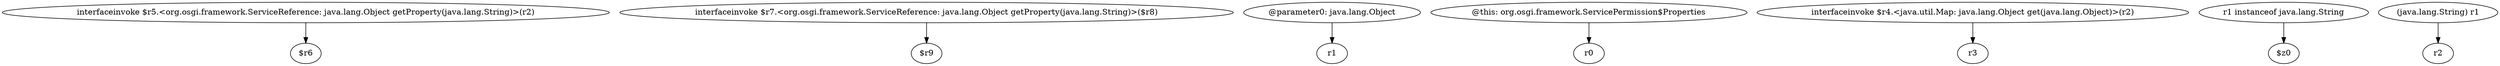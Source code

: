 digraph g {
0[label="interfaceinvoke $r5.<org.osgi.framework.ServiceReference: java.lang.Object getProperty(java.lang.String)>(r2)"]
1[label="$r6"]
0->1[label=""]
2[label="interfaceinvoke $r7.<org.osgi.framework.ServiceReference: java.lang.Object getProperty(java.lang.String)>($r8)"]
3[label="$r9"]
2->3[label=""]
4[label="@parameter0: java.lang.Object"]
5[label="r1"]
4->5[label=""]
6[label="@this: org.osgi.framework.ServicePermission$Properties"]
7[label="r0"]
6->7[label=""]
8[label="interfaceinvoke $r4.<java.util.Map: java.lang.Object get(java.lang.Object)>(r2)"]
9[label="r3"]
8->9[label=""]
10[label="r1 instanceof java.lang.String"]
11[label="$z0"]
10->11[label=""]
12[label="(java.lang.String) r1"]
13[label="r2"]
12->13[label=""]
}